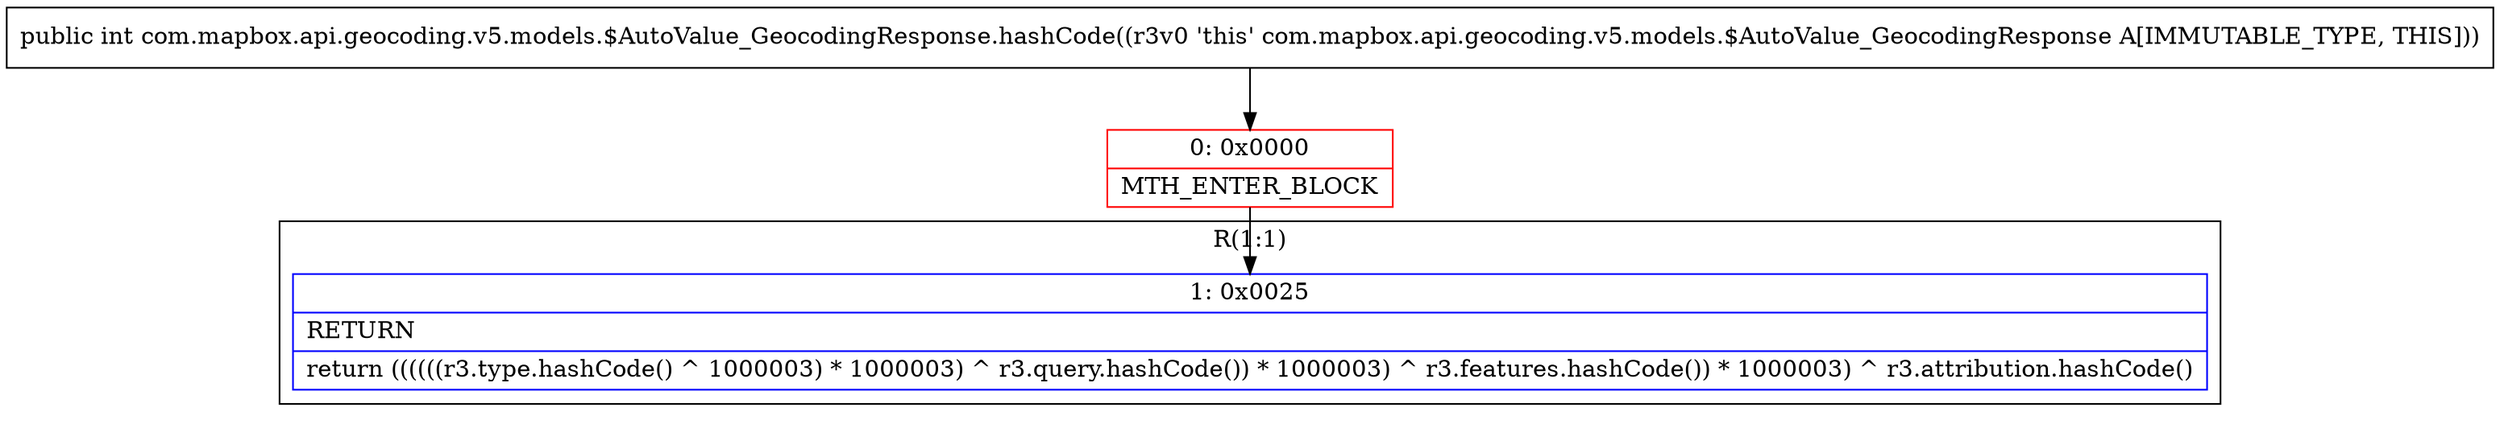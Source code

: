 digraph "CFG forcom.mapbox.api.geocoding.v5.models.$AutoValue_GeocodingResponse.hashCode()I" {
subgraph cluster_Region_1059518498 {
label = "R(1:1)";
node [shape=record,color=blue];
Node_1 [shape=record,label="{1\:\ 0x0025|RETURN\l|return ((((((r3.type.hashCode() ^ 1000003) * 1000003) ^ r3.query.hashCode()) * 1000003) ^ r3.features.hashCode()) * 1000003) ^ r3.attribution.hashCode()\l}"];
}
Node_0 [shape=record,color=red,label="{0\:\ 0x0000|MTH_ENTER_BLOCK\l}"];
MethodNode[shape=record,label="{public int com.mapbox.api.geocoding.v5.models.$AutoValue_GeocodingResponse.hashCode((r3v0 'this' com.mapbox.api.geocoding.v5.models.$AutoValue_GeocodingResponse A[IMMUTABLE_TYPE, THIS])) }"];
MethodNode -> Node_0;
Node_0 -> Node_1;
}

